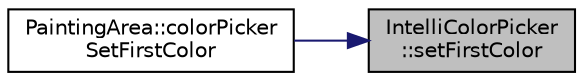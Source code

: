 digraph "IntelliColorPicker::setFirstColor"
{
 // LATEX_PDF_SIZE
  edge [fontname="Helvetica",fontsize="10",labelfontname="Helvetica",labelfontsize="10"];
  node [fontname="Helvetica",fontsize="10",shape=record];
  rankdir="RL";
  Node1 [label="IntelliColorPicker\l::setFirstColor",height=0.2,width=0.4,color="black", fillcolor="grey75", style="filled", fontcolor="black",tooltip="A function to set the primary color."];
  Node1 -> Node2 [dir="back",color="midnightblue",fontsize="10",style="solid",fontname="Helvetica"];
  Node2 [label="PaintingArea::colorPicker\lSetFirstColor",height=0.2,width=0.4,color="black", fillcolor="white", style="filled",URL="$class_painting_area.html#a4735d4cf1dc58a9096d904e74c39c4df",tooltip="The colorPickerSetFirstColor calls the QTColorPicker to determine the primary drawing color."];
}
